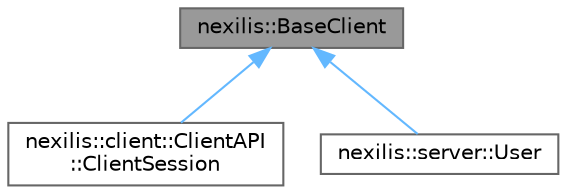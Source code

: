 digraph "nexilis::BaseClient"
{
 // LATEX_PDF_SIZE
  bgcolor="transparent";
  edge [fontname=Helvetica,fontsize=10,labelfontname=Helvetica,labelfontsize=10];
  node [fontname=Helvetica,fontsize=10,shape=box,height=0.2,width=0.4];
  Node1 [id="Node000001",label="nexilis::BaseClient",height=0.2,width=0.4,color="gray40", fillcolor="grey60", style="filled", fontcolor="black",tooltip="BaseClient offers common functionality between server- and clientside client objects."];
  Node1 -> Node2 [id="edge1_Node000001_Node000002",dir="back",color="steelblue1",style="solid",tooltip=" "];
  Node2 [id="Node000002",label="nexilis::client::ClientAPI\l::ClientSession",height=0.2,width=0.4,color="gray40", fillcolor="white", style="filled",URL="$d6/dca/classnexilis_1_1client_1_1ClientAPI_1_1ClientSession.html",tooltip=" "];
  Node1 -> Node3 [id="edge2_Node000001_Node000003",dir="back",color="steelblue1",style="solid",tooltip=" "];
  Node3 [id="Node000003",label="nexilis::server::User",height=0.2,width=0.4,color="gray40", fillcolor="white", style="filled",URL="$d4/d3a/classnexilis_1_1server_1_1User.html",tooltip="Internal client abstraction for server."];
}
